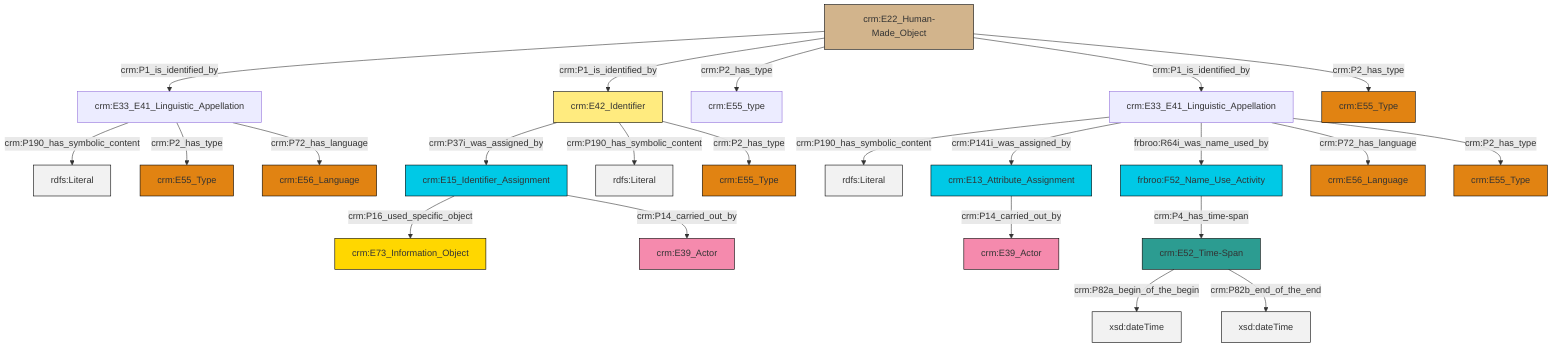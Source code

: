 graph TD
classDef Literal fill:#f2f2f2,stroke:#000000;
classDef CRM_Entity fill:#FFFFFF,stroke:#000000;
classDef Temporal_Entity fill:#00C9E6, stroke:#000000;
classDef Type fill:#E18312, stroke:#000000;
classDef Time-Span fill:#2C9C91, stroke:#000000;
classDef Appellation fill:#FFEB7F, stroke:#000000;
classDef Place fill:#008836, stroke:#000000;
classDef Persistent_Item fill:#B266B2, stroke:#000000;
classDef Conceptual_Object fill:#FFD700, stroke:#000000;
classDef Physical_Thing fill:#D2B48C, stroke:#000000;
classDef Actor fill:#f58aad, stroke:#000000;
classDef PC_Classes fill:#4ce600, stroke:#000000;
classDef Multi fill:#cccccc,stroke:#000000;

0["crm:E22_Human-Made_Object"]:::Physical_Thing -->|crm:P1_is_identified_by| 1["crm:E33_E41_Linguistic_Appellation"]:::Default
0["crm:E22_Human-Made_Object"]:::Physical_Thing -->|crm:P1_is_identified_by| 2["crm:E42_Identifier"]:::Appellation
0["crm:E22_Human-Made_Object"]:::Physical_Thing -->|crm:P2_has_type| 3["crm:E55_type"]:::Default
2["crm:E42_Identifier"]:::Appellation -->|crm:P37i_was_assigned_by| 7["crm:E15_Identifier_Assignment"]:::Temporal_Entity
2["crm:E42_Identifier"]:::Appellation -->|crm:P190_has_symbolic_content| 9[rdfs:Literal]:::Literal
11["frbroo:F52_Name_Use_Activity"]:::Temporal_Entity -->|crm:P4_has_time-span| 20["crm:E52_Time-Span"]:::Time-Span
0["crm:E22_Human-Made_Object"]:::Physical_Thing -->|crm:P1_is_identified_by| 22["crm:E33_E41_Linguistic_Appellation"]:::Default
22["crm:E33_E41_Linguistic_Appellation"]:::Default -->|crm:P190_has_symbolic_content| 23[rdfs:Literal]:::Literal
1["crm:E33_E41_Linguistic_Appellation"]:::Default -->|crm:P190_has_symbolic_content| 24[rdfs:Literal]:::Literal
7["crm:E15_Identifier_Assignment"]:::Temporal_Entity -->|crm:P16_used_specific_object| 25["crm:E73_Information_Object"]:::Conceptual_Object
0["crm:E22_Human-Made_Object"]:::Physical_Thing -->|crm:P2_has_type| 5["crm:E55_Type"]:::Type
20["crm:E52_Time-Span"]:::Time-Span -->|crm:P82a_begin_of_the_begin| 28[xsd:dateTime]:::Literal
22["crm:E33_E41_Linguistic_Appellation"]:::Default -->|crm:P141i_was_assigned_by| 32["crm:E13_Attribute_Assignment"]:::Temporal_Entity
20["crm:E52_Time-Span"]:::Time-Span -->|crm:P82b_end_of_the_end| 33[xsd:dateTime]:::Literal
2["crm:E42_Identifier"]:::Appellation -->|crm:P2_has_type| 29["crm:E55_Type"]:::Type
32["crm:E13_Attribute_Assignment"]:::Temporal_Entity -->|crm:P14_carried_out_by| 26["crm:E39_Actor"]:::Actor
7["crm:E15_Identifier_Assignment"]:::Temporal_Entity -->|crm:P14_carried_out_by| 34["crm:E39_Actor"]:::Actor
22["crm:E33_E41_Linguistic_Appellation"]:::Default -->|frbroo:R64i_was_name_used_by| 11["frbroo:F52_Name_Use_Activity"]:::Temporal_Entity
22["crm:E33_E41_Linguistic_Appellation"]:::Default -->|crm:P72_has_language| 15["crm:E56_Language"]:::Type
22["crm:E33_E41_Linguistic_Appellation"]:::Default -->|crm:P2_has_type| 36["crm:E55_Type"]:::Type
1["crm:E33_E41_Linguistic_Appellation"]:::Default -->|crm:P2_has_type| 13["crm:E55_Type"]:::Type
1["crm:E33_E41_Linguistic_Appellation"]:::Default -->|crm:P72_has_language| 18["crm:E56_Language"]:::Type